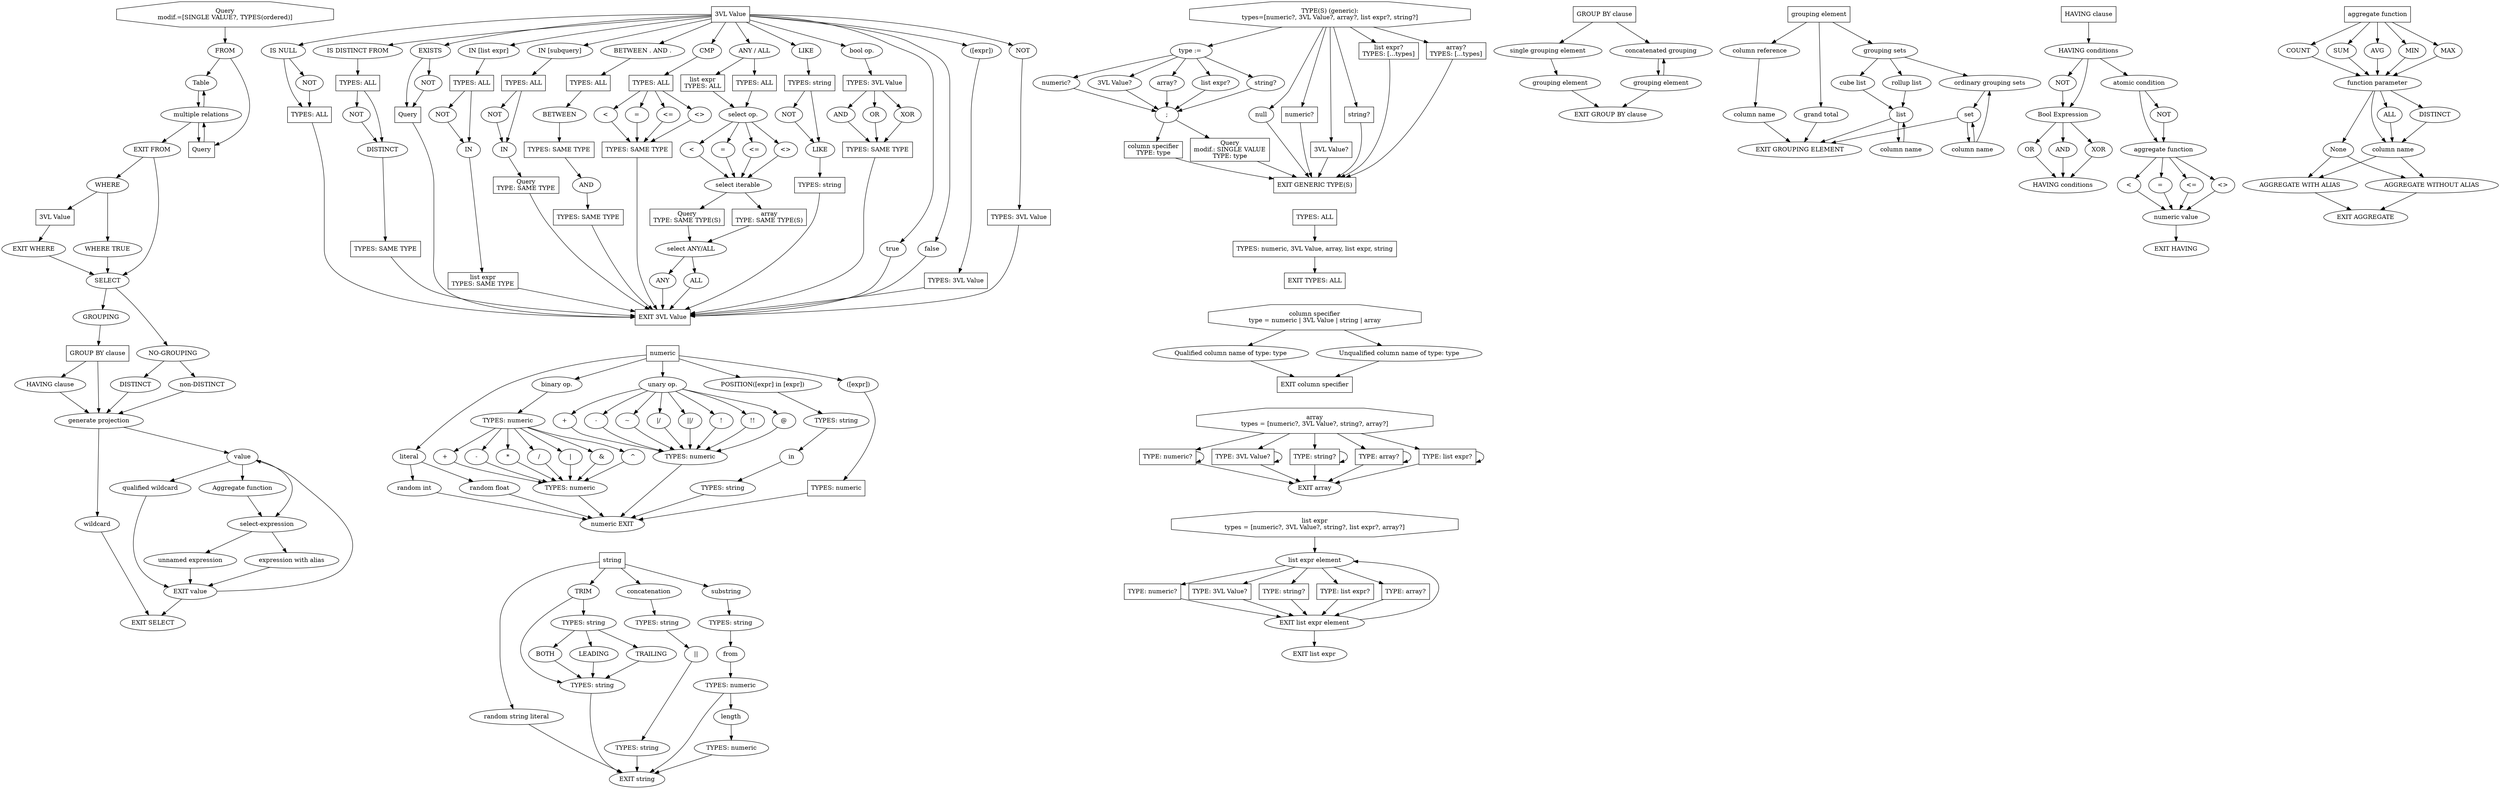 digraph G {

Query -> "FROM"
Query[shape=rectangle, label="Query\nmodif.=[SINGLE VALUE?, TYPES(ordered)]", shape="octagon"]

"FROM" -> FROM_table
FROM_table [label="Table"]
"FROM" -> FROM_subquery
FROM_subquery [shape=rectangle, label="Query"]

FROM_table -> "multiple relations" -> FROM_table
FROM_subquery -> "multiple relations" -> FROM_subquery

"multiple relations" -> "EXIT FROM"

"EXIT FROM" -> WHERE_ref -> val3_ref -> WHERE_ref_exit -> SELECT
WHERE_ref [label="WHERE"]
WHERE_ref -> "WHERE TRUE" -> SELECT
val3_ref [shape=rectangle, label="3VL Value"]
WHERE_ref_exit [label="EXIT WHERE"]
"EXIT FROM" -> SELECT

subgraph values {
    val3 [shape=rectangle, label="3VL Value"]

    val3 -> IsNull -> ANY_ref_IsNull -> val3_exit
    IsNull -> IsNull_not_val2 -> ANY_ref_IsNull
    ANY_ref_IsNull [label="TYPES: ALL", shape="rectangle"]
    IsNull_not_val2 [label="NOT"]
    IsNull[label="IS NULL"]

    val3 -> IsDistinctFrom -> ANY_ref_IsDistinctFrom_left
    ANY_ref_IsDistinctFrom_left [label="TYPES: ALL", shape="rectangle"]
    ANY_ref_IsDistinctFrom_left -> IsDistinctNOT -> DISTINCT
    ANY_ref_IsDistinctFrom_left -> DISTINCT
    DISTINCT -> ANY_ref_IsDistinctFrom_right
    ANY_ref_IsDistinctFrom_right [label="TYPES: SAME TYPE", shape="rectangle"]
    ANY_ref_IsDistinctFrom_right -> val3_exit
    IsDistinctFrom[label="IS DISTINCT FROM"]
    IsDistinctNOT [label="NOT"]

    val3 -> Exists -> Query_ref_Exists -> val3_exit
    Exists -> Exists_not_val3 -> Query_ref_Exists
    Query_ref_Exists [label="Query", shape="rectangle"]
    Exists_not_val3 [label="NOT"]
    Exists[label="EXISTS"]

    val3 -> InList -> ANY_ref_InList_left
    ANY_ref_InList_left [label="TYPES: ALL", shape="rectangle"]
    ANY_ref_InList_left -> InListNot -> InListIn
    ANY_ref_InList_left -> InListIn
    InListIn -> ANY_ref_InList_right
    ANY_ref_InList_right [label="list expr\nTYPES: SAME TYPE", shape="rectangle"]
    ANY_ref_InList_right -> val3_exit
    InListIn [label="IN"]
    InList[label="IN [list expr]"]
    InListNot [label="NOT"]

    val3 -> InSubquery -> ANY_ref_InSubquery_left
    ANY_ref_InSubquery_left [label="TYPES: ALL", shape="rectangle"]
    ANY_ref_InSubquery_left -> InSubqueryNot -> InSubqueryIn
    ANY_ref_InSubquery_left -> InSubqueryIn
    InSubqueryIn -> ANY_ref_InSubquery_right
    ANY_ref_InSubquery_right [label="Query\nTYPE: SAME TYPE", shape="rectangle"]
    ANY_ref_InSubquery_right -> val3_exit
    InSubqueryIn [label="IN"]
    InSubquery[label="IN [subquery]"]
    InSubqueryNot [label="NOT"]

    val3 -> Between -> ANY_ref_Between
    ANY_ref_Between [label="TYPES: ALL", shape="rectangle"]
    ANY_ref_Between -> BetweenBetween
    BetweenBetween [label="BETWEEN"]
    BetweenBetween -> BetweenBetweenLeft
    BetweenBetweenLeft [label="TYPES: SAME TYPE", shape="rectangle"]
    BetweenBetweenLeft -> BetweenBetweenAnd
    BetweenBetweenAnd [label="AND"]
    BetweenBetweenAnd -> BetweenBetweenRight
    BetweenBetweenRight [label="TYPES: SAME TYPE", shape="rectangle"]
    BetweenBetweenRight -> val3_exit
    Between[label="BETWEEN . AND ."]

    val3 -> BinaryComp -> ANY_ref_BinaryComp_left
    ANY_ref_BinaryComp_left [label="TYPES: ALL", shape="rectangle"]
    ANY_ref_BinaryComp_left -> BinaryCompLess
    BinaryCompLess -> ANY_ref_BinaryComp_right
    ANY_ref_BinaryComp_left -> BinaryCompEqual
    BinaryCompEqual -> ANY_ref_BinaryComp_right
    ANY_ref_BinaryComp_left -> BinaryCompLessEqual
    BinaryCompLessEqual -> ANY_ref_BinaryComp_right
    ANY_ref_BinaryComp_left -> BinaryCompUnEqual
    BinaryCompUnEqual -> ANY_ref_BinaryComp_right
    ANY_ref_BinaryComp_right [label="TYPES: SAME TYPE", shape="rectangle"]
    ANY_ref_BinaryComp_right -> val3_exit
    BinaryCompLess [label="<"]
    BinaryCompEqual [label="="]
    BinaryCompLessEqual [label="<="]
    BinaryCompUnEqual [label="<>"]
    BinaryComp[label="CMP"]

    val3 -> AnyAll
    AnyAll -> AnyAllRecord -> AnyAllSelectOp
    AnyAll -> AnyAllValue -> AnyAllSelectOp
    AnyAllSelectOp -> AnyAllLess -> AnyAllSelectIter
    AnyAllSelectOp -> AnyAllEqual -> AnyAllSelectIter
    AnyAllSelectOp -> AnyAllLessEqual -> AnyAllSelectIter
    AnyAllSelectOp -> AnyAllUnEqual -> AnyAllSelectIter
    AnyAllSelectIter -> AnyAllSubquery -> AnyAllAnyAll
    AnyAllSelectIter -> AnyAllArray -> AnyAllAnyAll
    AnyAllAnyAll -> AnyAllAnyAllAny -> val3_exit
    AnyAllAnyAll -> AnyAllAnyAllAll -> val3_exit
    AnyAllAnyAll[label="select ANY/ALL"]
    AnyAllAnyAllAny[label="ANY"]
    AnyAllAnyAllAll[label="ALL"]
    AnyAllRecord[label="list expr\nTYPES: ALL", shape="rectangle"]
    AnyAllValue[label="TYPES: ALL", shape="rectangle"]
    AnyAllSelectOp[label="select op."]
    AnyAllSelectIter[label="select iterable"]
    AnyAllSubquery [label="Query\nTYPE: SAME TYPE(S)", shape="rectangle"]
    AnyAllArray [label="array\nTYPE: SAME TYPE(S)", shape="rectangle"]
    AnyAllLess [label="<"]
    AnyAllEqual [label="="]
    AnyAllLessEqual [label="<="]
    AnyAllUnEqual [label="<>"]
    AnyAll[label="ANY / ALL"]

    val3 -> BinaryStringLike -> ANY_ref_BinaryStringLike_left
    ANY_ref_BinaryStringLike_left [label="TYPES: string", shape="rectangle"]
    ANY_ref_BinaryStringLike_left -> BinaryStringLikeNot -> BinaryStringLikeIn
    ANY_ref_BinaryStringLike_left -> BinaryStringLikeIn
    BinaryStringLikeIn -> ANY_ref_BinaryStringLike_right
    ANY_ref_BinaryStringLike_right [label="TYPES: string", shape="rectangle"]
    ANY_ref_BinaryStringLike_right -> val3_exit
    BinaryStringLikeIn [label="LIKE"]
    BinaryStringLike[label="LIKE"]
    BinaryStringLikeNot [label="NOT"]

    val3 -> BinaryBooleanOpV3 -> ANY_ref_BinaryBooleanOpV3_left
    ANY_ref_BinaryBooleanOpV3_left [label="TYPES: 3VL Value", shape="rectangle"]
    ANY_ref_BinaryBooleanOpV3_left -> BinaryBooleanOpV3AND
    BinaryBooleanOpV3AND -> ANY_ref_BinaryBooleanOpV3_right
    ANY_ref_BinaryBooleanOpV3_left -> BinaryBooleanOpV3OR
    BinaryBooleanOpV3OR -> ANY_ref_BinaryBooleanOpV3_right
    ANY_ref_BinaryBooleanOpV3_left -> BinaryBooleanOpV3XOR
    BinaryBooleanOpV3XOR -> ANY_ref_BinaryBooleanOpV3_right
    ANY_ref_BinaryBooleanOpV3_right [label="TYPES: SAME TYPE", shape="rectangle"]
    ANY_ref_BinaryBooleanOpV3_right -> val3_exit
    BinaryBooleanOpV3AND [label="AND"]
    BinaryBooleanOpV3OR [label="OR"]
    BinaryBooleanOpV3XOR [label="XOR"]
    BinaryBooleanOpV3[label="bool op."]

    val3 -> true -> val3_exit
    val3 -> false -> val3_exit

    val3 -> Nested_val3 -> ANY_ref_Nested_val3 -> val3_exit
    Nested_val3[label="([expr])"]
    ANY_ref_Nested_val3 [label="TYPES: 3VL Value", shape="rectangle"]

    val3 -> UnaryNot_val3 -> ANY_ref_UnaryNot_val3 -> val3_exit
    UnaryNot_val3[label="NOT"]
    ANY_ref_UnaryNot_val3 [label="TYPES: 3VL Value", shape="rectangle"]

    val3_exit [shape=rectangle, label="EXIT 3VL Value"]

    numeric [shape=rectangle, label="numeric"]
    val3_exit -> numeric [color=none]  # just a link for graph ordering

    numeric -> numeric_literal
    numeric_literal -> numeric_literal_int
    numeric_literal -> numeric_literal_float
    numeric_literal_int -> numeric_exit
    numeric_literal_float -> numeric_exit
    numeric_literal_int[label="random int"]
    numeric_literal_float[label="random float"]
    numeric_literal[label="literal"]

    numeric -> BinaryNumericOp -> binary_numeric_left
    binary_numeric_left -> binary_numeric_plus
    binary_numeric_left -> binary_numeric_minus
    binary_numeric_left -> "*"
    binary_numeric_left -> "/"
    binary_numeric_left -> "|"
    binary_numeric_left -> "&"
    binary_numeric_left -> "^"
    binary_numeric_plus -> numericRight
    binary_numeric_minus -> numericRight
    "*" -> numericRight
    "/" -> numericRight
    "|" -> numericRight
    "&" -> numericRight
    "^" -> numericRight
    numericRight -> numeric_exit
    binary_numeric_plus[label="+"]
    binary_numeric_minus[label="-"]
    BinaryNumericOp[label="binary op."]
    binary_numeric_left [label="TYPES: numeric"]
    numericRight [label="TYPES: numeric"]

    numeric -> UnaryNumericOp
    UnaryNumericOp -> unary_numeric_plus
    UnaryNumericOp -> unary_numeric_minus
    UnaryNumericOp -> "~"
    UnaryNumericOp -> "|/"
    UnaryNumericOp -> "||/"
    UnaryNumericOp -> "!"
    UnaryNumericOp -> "!!"
    UnaryNumericOp -> "@"
    unary_numeric_plus -> unary_numeric
    unary_numeric_minus -> unary_numeric
    "~" -> unary_numeric
    "|/" -> unary_numeric
    "||/" -> unary_numeric
    "!" -> unary_numeric
    "!!" -> unary_numeric
    "@" -> unary_numeric
    unary_numeric -> numeric_exit
    unary_numeric_plus[label="+"]
    unary_numeric_minus[label="-"]
    UnaryNumericOp[label="unary op."]
    unary_numeric [label="TYPES: numeric"]

    numeric -> numeric_string_Position
    numeric_string_Position -> Any_string_position_left
    Any_string_position_left -> string_position_in
    string_position_in -> Any_string_position_right
    Any_string_position_right -> numeric_exit
    Any_string_position_left[label="TYPES: string"]
    string_position_in[label="in"]
    Any_string_position_right[label="TYPES: string"]
    numeric_string_Position[label="POSITION([expr] in [expr])"]

    numeric -> Nested_numeric -> ANY_ref_Nested_numeric -> numeric_exit
    Nested_numeric[label="([expr])"]
    ANY_ref_Nested_numeric [label="TYPES: numeric", shape="rectangle"]

    numeric_exit [label="numeric EXIT"]

    string_val[label="string", shape="rectangle"]
    numeric_exit -> string_val [color=none]  # just a link for graph ordering

    string_val -> string_literal -> string_val_exit
    string_literal[label="random string literal"]

    string_val -> string_trim
    string_trim -> string_val_trim_s
    string_trim -> trim_symbols
    trim_symbols -> BOTH
    trim_symbols -> LEADING
    trim_symbols -> TRAILING
    BOTH -> string_val_trim_s
    LEADING -> string_val_trim_s
    TRAILING -> string_val_trim_s
    string_val_trim_s -> string_val_exit

    string_val -> string_concat
    string_concat -> string_val_left_c
    string_val_left_c -> string_concat_concat -> string_val_right_c
    string_val_right_c -> string_val_exit
    string_trim[label="TRIM"]
    trim_symbols[label="TYPES: string"]
    string_val_trim_s[label="TYPES: string"]
    string_val_left_c[label="TYPES: string"]
    string_concat_concat[label="||"]
    string_val_right_c[label="TYPES: string"]
    string_val[label="string", shape="rectangle"]
    string_concat[label="concatenation"]

    string_val -> string_substring
    string_substring -> string_substr_string
    string_substr_string -> string_substr_numeric_from_from
    string_substr_numeric_from_from -> string_substr_numeric_from
    string_substr_numeric_from -> string_val_exit
    string_substr_numeric_from -> string_substr_numeric_len_len
    string_substr_numeric_len_len -> string_substr_numeric_len
    string_substr_numeric_len -> string_val_exit
    string_substr_string[label="TYPES: string"]
    string_substr_numeric_from[label="TYPES: numeric"]
    string_substr_numeric_from_from[label="from"]
    string_substr_numeric_len_len[label="length"]
    string_substr_numeric_len[label="TYPES: numeric"]
    string_substring[label="substring"]

    string_val_exit[label="EXIT string"]

    col_spec[label="column specifier\ntype = numeric | 3VL Value | string | array", shape="octagon"]
    ANY_exit -> col_spec [color=none]  # just a link for graph ordering
    col_spec -> "Qualified column name of type: type"
    col_spec -> "Unqualified column name of type: type"
    "Qualified column name of type: type" -> col_spec_exit
    "Unqualified column name of type: type" -> col_spec_exit
    col_spec_exit[label="EXIT column specifier", shape="rectangle"]

    array[label="array\ntypes = [numeric?, 3VL Value?, string?, array?]", shape="octagon"]
    col_spec_exit -> array[color=none]
    array_element_num -> array_element_num
    array -> array_element_num -> array_exit
    array_element_3vl -> array_element_3vl
    array -> array_element_3vl -> array_exit
    array_element_string -> array_element_string
    array -> array_element_string -> array_exit
    array_element_array -> array_element_array
    array -> array_element_array -> array_exit
    array_element_list_expr -> array_element_list_expr
    array -> array_element_list_expr -> array_exit
    array_element_num[label="TYPE: numeric?", shape="rectangle"]
    array_element_3vl[label="TYPE: 3VL Value?", shape="rectangle"]
    array_element_string[label="TYPE: string?", shape="rectangle"]
    array_element_array[label="TYPE: array?", shape="rectangle"]
    array_element_list_expr[label="TYPE: list expr?", shape="rectangle"]
    array_exit[label="EXIT array"]

    list_expr[label="list expr\ntypes = [numeric?, 3VL Value?, string?, list expr?, array?]", shape="octagon"]
    array_exit -> list_expr[color=none]
    list_expr -> list_expr_element
    list_expr_element -> list_expr_element_num -> list_expr_element_exit
    list_expr_element -> list_expr_element_3vl -> list_expr_element_exit
    list_expr_element -> list_expr_element_string -> list_expr_element_exit
    list_expr_element -> list_expr_element_list_expr -> list_expr_element_exit
    list_expr_element -> list_expr_element_array -> list_expr_element_exit
    list_expr_element_exit -> list_expr_element
    list_expr_element_exit -> list_expr_exit
    list_expr_element[label="list expr element"]
    list_expr_element_exit[label="EXIT list expr element"]
    list_expr_element_num[label="TYPE: numeric?", shape="rectangle"]
    list_expr_element_3vl[label="TYPE: 3VL Value?", shape="rectangle"]
    list_expr_element_string[label="TYPE: string?", shape="rectangle"]
    list_expr_element_list_expr[label="TYPE: list expr?", shape="rectangle"]
    list_expr_element_array[label="TYPE: array?", shape="rectangle"]
    list_expr_exit[label="EXIT list expr"]
}

subgraph types {
    TYPE_generic [label="TYPE(S) (generic):\ntypes=[numeric?, 3VL Value?, array?, list expr?, string?]", shape="octagon"]

    TYPE_generic -> TYPE_generic_select_type
    TYPE_generic_select_type -> TYPE_generic_select_type_numeric
    TYPE_generic_select_type -> TYPE_generic_select_type_3vl
    TYPE_generic_select_type -> TYPE_generic_select_type_array
    TYPE_generic_select_type -> TYPE_generic_select_type_list_expr
    TYPE_generic_select_type -> TYPE_generic_select_type_string
    TYPE_generic_select_type_numeric -> TYPE_generic_select_type_end
    TYPE_generic_select_type_3vl -> TYPE_generic_select_type_end
    TYPE_generic_select_type_array -> TYPE_generic_select_type_end
    TYPE_generic_select_type_list_expr -> TYPE_generic_select_type_end
    TYPE_generic_select_type_string -> TYPE_generic_select_type_end
    TYPE_generic_select_type_end -> TYPE_generic_column
    TYPE_generic_select_type_end -> TYPE_generic_query_single
    TYPE_generic_select_type_end[label=";"]
    TYPE_generic_select_type_numeric[label="numeric?"]
    TYPE_generic_select_type_3vl[label="3VL Value?"]
    TYPE_generic_select_type_array[label="array?"]
    TYPE_generic_select_type_list_expr[label="list expr?"]
    TYPE_generic_select_type_string[label="string?"]
    TYPE_generic_select_type[label="type := "]

    TYPE_generic_column -> TYPE_generic_exit
    TYPE_generic_column [label="column specifier\nTYPE: type", shape="rectangle"]
    TYPE_generic_query_single -> TYPE_generic_exit
    TYPE_generic_query_single [label="Query\nmodif.: SINGLE VALUE\nTYPE: type", shape="rectangle"]

    TYPE_generic -> TYPE_generic_null -> TYPE_generic_exit
    TYPE_generic_null [label="null"]
    TYPE_generic -> TYPE_generic_numeric -> TYPE_generic_exit
    TYPE_generic_numeric [label="numeric?", shape="rectangle"]
    TYPE_generic -> TYPE_generic_3vl -> TYPE_generic_exit
    TYPE_generic_3vl [label="3VL Value?", shape="rectangle"]
    TYPE_generic -> TYPE_generic_string -> TYPE_generic_exit
    TYPE_generic_string [label="string?", shape="rectangle"]
    TYPE_generic -> TYPE_generic_list_expr -> TYPE_generic_exit
    TYPE_generic_list_expr [label="list expr?\nTYPES: [...types]", shape="rectangle"]
    TYPE_generic_exit [label="EXIT GENERIC TYPE(S)", shape="rectangle"]
    TYPE_generic -> TYPE_generic_array -> TYPE_generic_exit
    TYPE_generic_array [label="array?\nTYPES: [...types]", shape="rectangle"]

    TYPE_generic_exit -> ANY [color=none]

    ANY [label="TYPES: ALL", shape="rectangle"]
    ANY -> ANY_types
    ANY_types [label="TYPES: numeric, 3VL Value, array, list expr, string", shape="rectangle"]
    ANY_types -> ANY_exit
    ANY_exit [label="EXIT TYPES: ALL", shape="rectangle"]


    "SELECT" -> "GROUPING"
    "SELECT" -> "NO-GROUPING"
    "GROUPING" -> GROUPBYClause
    GROUPBYClause [label = "GROUP BY clause"]
    HAVINGClause [label = "HAVING clause"]
    GROUPBYClause -> HAVINGClause -> "generate projection"
    GROUPBYClause -> "generate projection"


    "GROUP BY clause" -> "single grouping element"
    "GROUP BY clause" -> "concatenated grouping"
    "concatenated grouping" -> "concatEl"
    "concatEl" -> "concatenated grouping"
    "single grouping element" -> "GroupingEl"
    "GroupingEl" [label="grouping element"]
    "concatEl" [label="grouping element"]
    "GroupingEl" -> "EXIT GROUPING"
    "concatEl" -> "EXIT GROUPING"
    "EXIT GROUPING" [label = "EXIT GROUP BY clause"]

    "grouping element" -> "grand total"
    "grouping element" -> "column reference"
    "grouping element" -> "grouping sets"

    "grouping sets" -> "ordinary grouping sets"
    "grouping sets" -> "rollup list"
    "grouping sets" -> "cube list"

    "grouping element" [shape = "rectangle"]
    "GROUPBYClause" [shape = "rectangle"]
    HAVING [shape = "rectangle"]
    "aggregate function" [shape = "rectangle"]
    "GROUP BY clause" [shape = "rectangle"]



    "column reference" -> "column name"
    "ordinary grouping sets" -> set
    set -> GroupingColumnName
    GroupingColumnName -> set
    GroupingColumnName [label = "column name"]
    GroupingColumnName -> "ordinary grouping sets"

    "rollup list" -> list
    "cube list" -> list
    list -> ListColumnName
    ListColumnName -> list
    ListColumnName [label = "column name"]
    list -> "EXIT GROUPING ELEMENT"
    set -> "EXIT GROUPING ELEMENT"
    "grand total" -> "EXIT GROUPING ELEMENT"
    "column name" -> "EXIT GROUPING ELEMENT"



    HAVING [label = "HAVING clause"]
    HAVING -> "HAVING conditions"
    "HAVING conditions" -> BoolNot -> AggrBoolExpr
    BoolNot [label = "NOT"]
    "HAVING conditions" -> "atomic condition"
    "HAVING AggrFunc" [label = "aggregate function"]
    "atomic condition" ->"HAVING AggrFunc"
    "atomic condition" -> AggrNot -> "HAVING AggrFunc"
    AggrNot [label = "NOT"]
    "HAVING AggrFunc" -> less
    "HAVING AggrFunc" -> equal
    "HAVING AggrFunc" -> loe
    "HAVING AggrFunc" -> noneq
    "HAVING conditions" -> AggrBoolExpr
    AggrBoolExpr [label = "Bool Expression"]
    AggrBoolExpr -> AggrOr -> SecondCond
    AggrBoolExpr -> AggrAnd -> SecondCond
    AggrBoolExpr -> AggrXor -> SecondCond
    AggrOr [label = "OR"]
    AggrAnd [label = "AND"]
    AggrXor [label = "XOR"]
    SecondCond [label = "HAVING conditions"]
    less [label = "<"]
    equal [label = "="]
    loe [label = "<="]
    noneq [label = "<>"]
    "num val" [label = "numeric value"]
    less -> "num val"
    loe -> "num val"
    equal -> "num val"
    noneq -> "num val"

    "num val" -> "EXIT HAVING"



    "aggregate function" -> COUNT -> arg
    "aggregate function" -> SUM -> arg
    "aggregate function" -> AVG -> arg
    "aggregate function" -> MIN -> arg
    "aggregate function" -> MAX -> arg
    arg [label = "function parameter"]
    arg -> AggrNone
    AggrNone [label = "None"]
    arg -> ALL -> AggrExpr
    arg -> aggrDistinct -> AggrExpr
    aggrDistinct [label = "DISTINCT"]
    arg -> AggrExpr
    AggrExpr [label = "column name"]

    AggrExpr -> "AGGREGATE WITH ALIAS"
    AggrNone -> "AGGREGATE WITH ALIAS"
    AggrExpr -> "AGGREGATE WITHOUT ALIAS"
    AggrNone -> "AGGREGATE WITHOUT ALIAS"
    "AGGREGATE WITHOUT ALIAS" -> "EXIT AGGREGATE"
    "AGGREGATE WITH ALIAS" -> "EXIT AGGREGATE"

    "NO-GROUPING" -> selectDistinct
    "NO-GROUPING" -> "non-DISTINCT"
    selectDistinct -> "generate projection"
    "non-DISTINCT" -> "generate projection"
    selectDistinct [label = "DISTINCT"]

    "generate projection" -> "wildcard"
    "generate projection" -> "value"

    "value" -> "qualified wildcard"
    "qualified wildcard" -> "EXIT value"
    "value" -> "AggrInProjection" -> "select-expression"
    "value" -> "select-expression"
    "select-expression" -> "unnamed expression"
    "unnamed expression" -> "EXIT value"
    "select-expression" -> "expression with alias"
    "expression with alias" -> "EXIT value"

    AggrInProjection [label = "Aggregate function"]

    "wildcard" -> "EXIT SELECT"
    "EXIT value" -> "EXIT SELECT"
    "EXIT value" -> "value"
}

}
